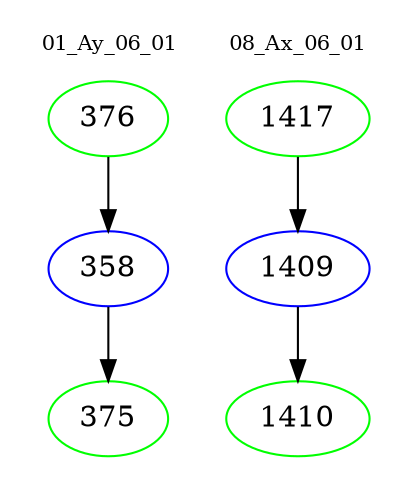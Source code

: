 digraph{
subgraph cluster_0 {
color = white
label = "01_Ay_06_01";
fontsize=10;
T0_376 [label="376", color="green"]
T0_376 -> T0_358 [color="black"]
T0_358 [label="358", color="blue"]
T0_358 -> T0_375 [color="black"]
T0_375 [label="375", color="green"]
}
subgraph cluster_1 {
color = white
label = "08_Ax_06_01";
fontsize=10;
T1_1417 [label="1417", color="green"]
T1_1417 -> T1_1409 [color="black"]
T1_1409 [label="1409", color="blue"]
T1_1409 -> T1_1410 [color="black"]
T1_1410 [label="1410", color="green"]
}
}
